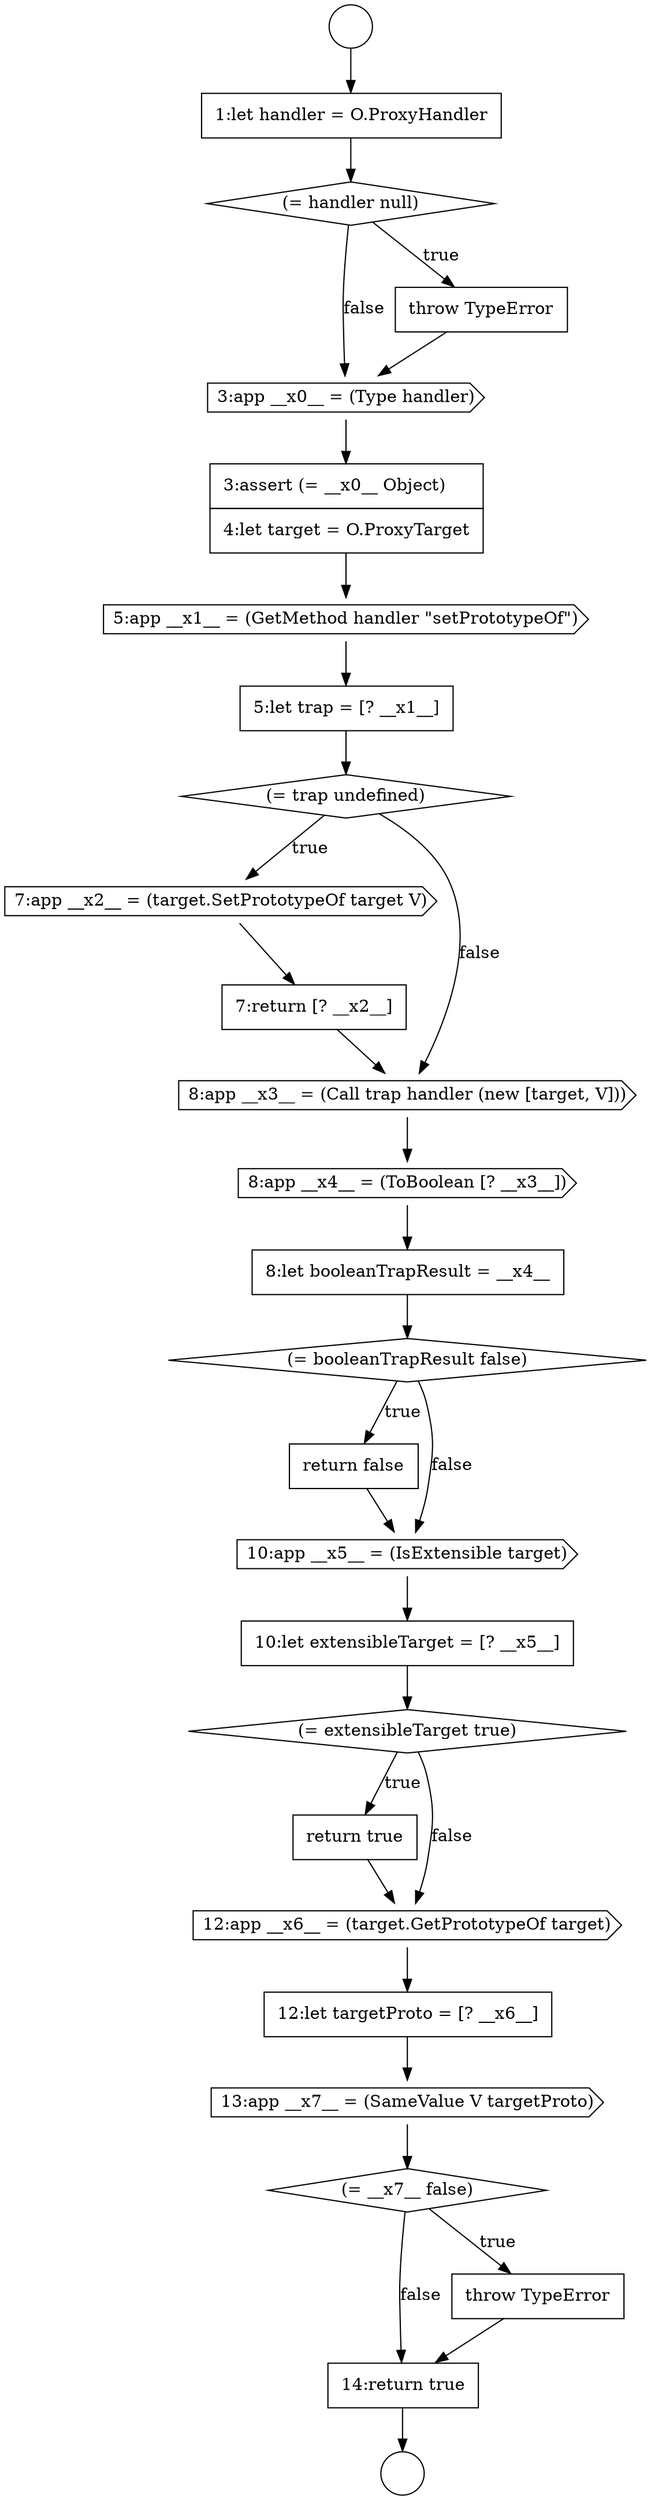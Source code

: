 digraph {
  node2660 [shape=diamond, label=<<font color="black">(= trap undefined)</font>> color="black" fillcolor="white" style=filled]
  node2673 [shape=none, margin=0, label=<<font color="black">
    <table border="0" cellborder="1" cellspacing="0" cellpadding="10">
      <tr><td align="left">12:let targetProto = [? __x6__]</td></tr>
    </table>
  </font>> color="black" fillcolor="white" style=filled]
  node2666 [shape=diamond, label=<<font color="black">(= booleanTrapResult false)</font>> color="black" fillcolor="white" style=filled]
  node2662 [shape=none, margin=0, label=<<font color="black">
    <table border="0" cellborder="1" cellspacing="0" cellpadding="10">
      <tr><td align="left">7:return [? __x2__]</td></tr>
    </table>
  </font>> color="black" fillcolor="white" style=filled]
  node2677 [shape=none, margin=0, label=<<font color="black">
    <table border="0" cellborder="1" cellspacing="0" cellpadding="10">
      <tr><td align="left">14:return true</td></tr>
    </table>
  </font>> color="black" fillcolor="white" style=filled]
  node2669 [shape=none, margin=0, label=<<font color="black">
    <table border="0" cellborder="1" cellspacing="0" cellpadding="10">
      <tr><td align="left">10:let extensibleTarget = [? __x5__]</td></tr>
    </table>
  </font>> color="black" fillcolor="white" style=filled]
  node2664 [shape=cds, label=<<font color="black">8:app __x4__ = (ToBoolean [? __x3__])</font>> color="black" fillcolor="white" style=filled]
  node2661 [shape=cds, label=<<font color="black">7:app __x2__ = (target.SetPrototypeOf target V)</font>> color="black" fillcolor="white" style=filled]
  node2656 [shape=cds, label=<<font color="black">3:app __x0__ = (Type handler)</font>> color="black" fillcolor="white" style=filled]
  node2675 [shape=diamond, label=<<font color="black">(= __x7__ false)</font>> color="black" fillcolor="white" style=filled]
  node2658 [shape=cds, label=<<font color="black">5:app __x1__ = (GetMethod handler &quot;setPrototypeOf&quot;)</font>> color="black" fillcolor="white" style=filled]
  node2659 [shape=none, margin=0, label=<<font color="black">
    <table border="0" cellborder="1" cellspacing="0" cellpadding="10">
      <tr><td align="left">5:let trap = [? __x1__]</td></tr>
    </table>
  </font>> color="black" fillcolor="white" style=filled]
  node2671 [shape=none, margin=0, label=<<font color="black">
    <table border="0" cellborder="1" cellspacing="0" cellpadding="10">
      <tr><td align="left">return true</td></tr>
    </table>
  </font>> color="black" fillcolor="white" style=filled]
  node2676 [shape=none, margin=0, label=<<font color="black">
    <table border="0" cellborder="1" cellspacing="0" cellpadding="10">
      <tr><td align="left">throw TypeError</td></tr>
    </table>
  </font>> color="black" fillcolor="white" style=filled]
  node2654 [shape=diamond, label=<<font color="black">(= handler null)</font>> color="black" fillcolor="white" style=filled]
  node2667 [shape=none, margin=0, label=<<font color="black">
    <table border="0" cellborder="1" cellspacing="0" cellpadding="10">
      <tr><td align="left">return false</td></tr>
    </table>
  </font>> color="black" fillcolor="white" style=filled]
  node2670 [shape=diamond, label=<<font color="black">(= extensibleTarget true)</font>> color="black" fillcolor="white" style=filled]
  node2663 [shape=cds, label=<<font color="black">8:app __x3__ = (Call trap handler (new [target, V]))</font>> color="black" fillcolor="white" style=filled]
  node2653 [shape=none, margin=0, label=<<font color="black">
    <table border="0" cellborder="1" cellspacing="0" cellpadding="10">
      <tr><td align="left">1:let handler = O.ProxyHandler</td></tr>
    </table>
  </font>> color="black" fillcolor="white" style=filled]
  node2657 [shape=none, margin=0, label=<<font color="black">
    <table border="0" cellborder="1" cellspacing="0" cellpadding="10">
      <tr><td align="left">3:assert (= __x0__ Object)</td></tr>
      <tr><td align="left">4:let target = O.ProxyTarget</td></tr>
    </table>
  </font>> color="black" fillcolor="white" style=filled]
  node2674 [shape=cds, label=<<font color="black">13:app __x7__ = (SameValue V targetProto)</font>> color="black" fillcolor="white" style=filled]
  node2665 [shape=none, margin=0, label=<<font color="black">
    <table border="0" cellborder="1" cellspacing="0" cellpadding="10">
      <tr><td align="left">8:let booleanTrapResult = __x4__</td></tr>
    </table>
  </font>> color="black" fillcolor="white" style=filled]
  node2652 [shape=circle label=" " color="black" fillcolor="white" style=filled]
  node2668 [shape=cds, label=<<font color="black">10:app __x5__ = (IsExtensible target)</font>> color="black" fillcolor="white" style=filled]
  node2651 [shape=circle label=" " color="black" fillcolor="white" style=filled]
  node2672 [shape=cds, label=<<font color="black">12:app __x6__ = (target.GetPrototypeOf target)</font>> color="black" fillcolor="white" style=filled]
  node2655 [shape=none, margin=0, label=<<font color="black">
    <table border="0" cellborder="1" cellspacing="0" cellpadding="10">
      <tr><td align="left">throw TypeError</td></tr>
    </table>
  </font>> color="black" fillcolor="white" style=filled]
  node2672 -> node2673 [ color="black"]
  node2669 -> node2670 [ color="black"]
  node2670 -> node2671 [label=<<font color="black">true</font>> color="black"]
  node2670 -> node2672 [label=<<font color="black">false</font>> color="black"]
  node2665 -> node2666 [ color="black"]
  node2671 -> node2672 [ color="black"]
  node2667 -> node2668 [ color="black"]
  node2659 -> node2660 [ color="black"]
  node2663 -> node2664 [ color="black"]
  node2654 -> node2655 [label=<<font color="black">true</font>> color="black"]
  node2654 -> node2656 [label=<<font color="black">false</font>> color="black"]
  node2658 -> node2659 [ color="black"]
  node2677 -> node2652 [ color="black"]
  node2676 -> node2677 [ color="black"]
  node2674 -> node2675 [ color="black"]
  node2673 -> node2674 [ color="black"]
  node2664 -> node2665 [ color="black"]
  node2666 -> node2667 [label=<<font color="black">true</font>> color="black"]
  node2666 -> node2668 [label=<<font color="black">false</font>> color="black"]
  node2656 -> node2657 [ color="black"]
  node2653 -> node2654 [ color="black"]
  node2651 -> node2653 [ color="black"]
  node2657 -> node2658 [ color="black"]
  node2655 -> node2656 [ color="black"]
  node2668 -> node2669 [ color="black"]
  node2661 -> node2662 [ color="black"]
  node2660 -> node2661 [label=<<font color="black">true</font>> color="black"]
  node2660 -> node2663 [label=<<font color="black">false</font>> color="black"]
  node2662 -> node2663 [ color="black"]
  node2675 -> node2676 [label=<<font color="black">true</font>> color="black"]
  node2675 -> node2677 [label=<<font color="black">false</font>> color="black"]
}
